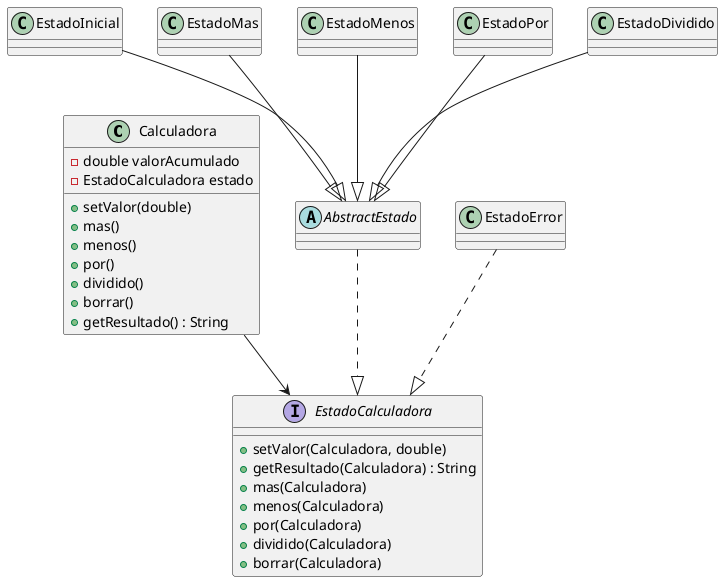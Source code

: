 @startuml
class Calculadora {
    - double valorAcumulado
    - EstadoCalculadora estado
    + setValor(double)
    + mas()
    + menos()
    + por()
    + dividido()
    + borrar()
    + getResultado() : String
}

interface EstadoCalculadora {
    + setValor(Calculadora, double)
    + getResultado(Calculadora) : String
    + mas(Calculadora)
    + menos(Calculadora)
    + por(Calculadora)
    + dividido(Calculadora)
    + borrar(Calculadora)
}

abstract class AbstractEstado

class EstadoInicial
class EstadoMas
class EstadoMenos
class EstadoPor
class EstadoDividido
class EstadoError

Calculadora --> EstadoCalculadora

EstadoInicial --|> AbstractEstado
EstadoMas --|> AbstractEstado
EstadoMenos --|> AbstractEstado
EstadoPor --|> AbstractEstado
EstadoDividido --|> AbstractEstado

AbstractEstado ..|> EstadoCalculadora
EstadoError ..|> EstadoCalculadora
@enduml
